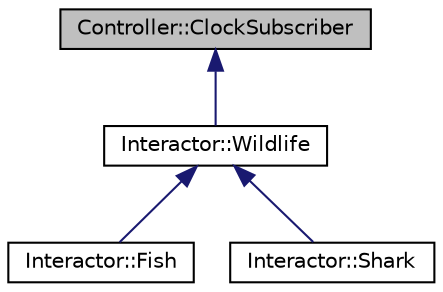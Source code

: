 digraph "Controller::ClockSubscriber"
{
 // LATEX_PDF_SIZE
  edge [fontname="Helvetica",fontsize="10",labelfontname="Helvetica",labelfontsize="10"];
  node [fontname="Helvetica",fontsize="10",shape=record];
  Node1 [label="Controller::ClockSubscriber",height=0.2,width=0.4,color="black", fillcolor="grey75", style="filled", fontcolor="black",tooltip="class ClockSubscriber -"];
  Node1 -> Node2 [dir="back",color="midnightblue",fontsize="10",style="solid",fontname="Helvetica"];
  Node2 [label="Interactor::Wildlife",height=0.2,width=0.4,color="black", fillcolor="white", style="filled",URL="$classInteractor_1_1Wildlife.html",tooltip="class Wildlife -"];
  Node2 -> Node3 [dir="back",color="midnightblue",fontsize="10",style="solid",fontname="Helvetica"];
  Node3 [label="Interactor::Fish",height=0.2,width=0.4,color="black", fillcolor="white", style="filled",URL="$classInteractor_1_1Fish.html",tooltip="class Fish -"];
  Node2 -> Node4 [dir="back",color="midnightblue",fontsize="10",style="solid",fontname="Helvetica"];
  Node4 [label="Interactor::Shark",height=0.2,width=0.4,color="black", fillcolor="white", style="filled",URL="$classInteractor_1_1Shark.html",tooltip="class Shark -"];
}
